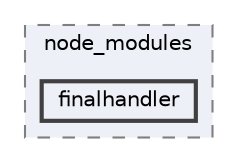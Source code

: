 digraph "finalhandler"
{
 // INTERACTIVE_SVG=YES
 // LATEX_PDF_SIZE
  bgcolor="transparent";
  edge [fontname=Helvetica,fontsize=10,labelfontname=Helvetica,labelfontsize=10];
  node [fontname=Helvetica,fontsize=10,shape=box,height=0.2,width=0.4];
  compound=true
  subgraph clusterdir_a7123d6b295578c61fe01482133a4996 {
    graph [ bgcolor="#edf0f7", pencolor="grey50", label="node_modules", fontname=Helvetica,fontsize=10 style="filled,dashed", URL="dir_a7123d6b295578c61fe01482133a4996.html",tooltip=""]
  dir_a097c1f1c1339f3bc5f9f6519dd59c17 [label="finalhandler", fillcolor="#edf0f7", color="grey25", style="filled,bold", URL="dir_a097c1f1c1339f3bc5f9f6519dd59c17.html",tooltip=""];
  }
}
